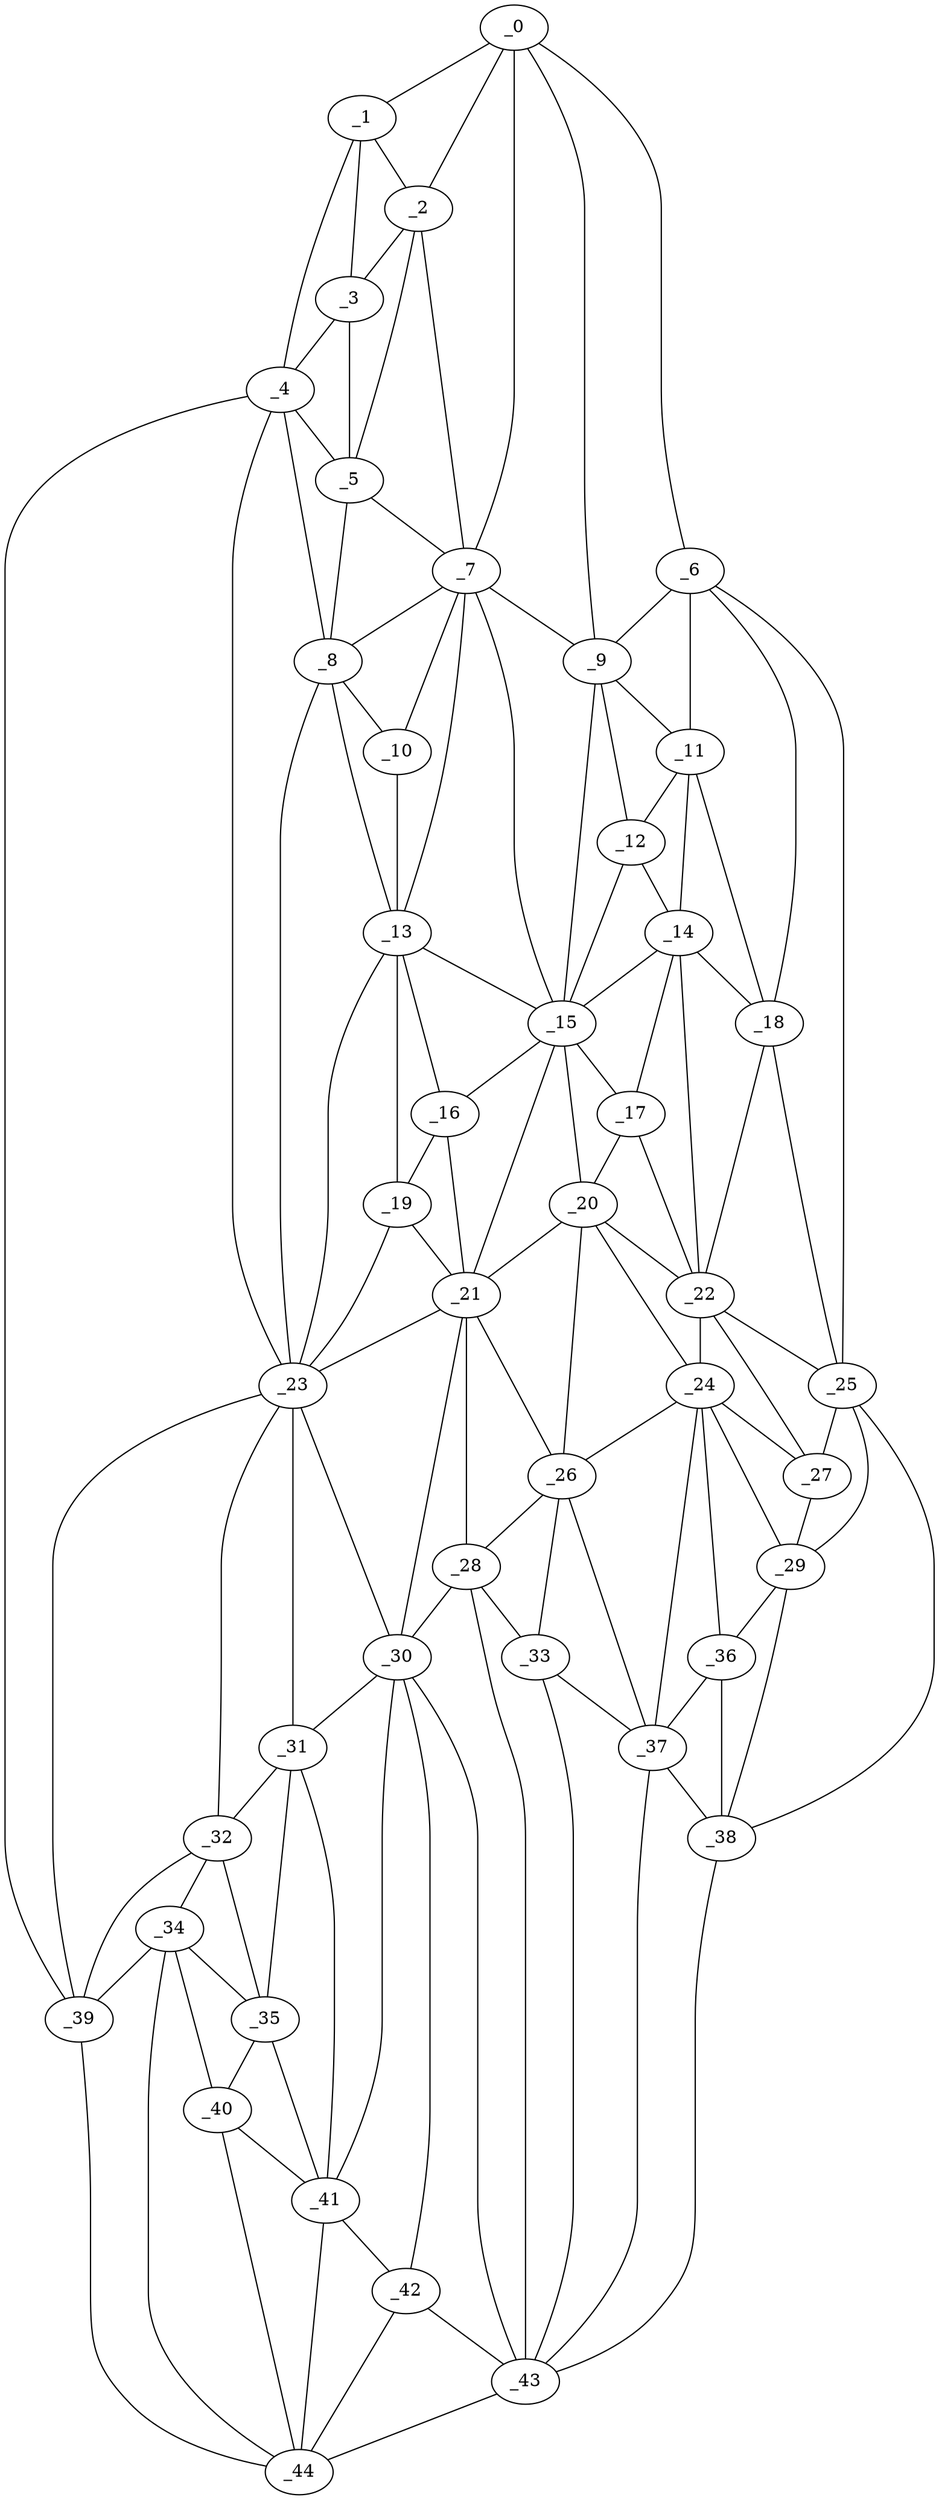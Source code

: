 graph "obj59__180.gxl" {
	_0	 [x=22,
		y=94];
	_1	 [x=30,
		y=31];
	_0 -- _1	 [valence=1];
	_2	 [x=34,
		y=37];
	_0 -- _2	 [valence=2];
	_6	 [x=51,
		y=109];
	_0 -- _6	 [valence=1];
	_7	 [x=53,
		y=56];
	_0 -- _7	 [valence=2];
	_9	 [x=54,
		y=90];
	_0 -- _9	 [valence=2];
	_1 -- _2	 [valence=1];
	_3	 [x=37,
		y=28];
	_1 -- _3	 [valence=2];
	_4	 [x=41,
		y=15];
	_1 -- _4	 [valence=1];
	_2 -- _3	 [valence=2];
	_5	 [x=50,
		y=35];
	_2 -- _5	 [valence=2];
	_2 -- _7	 [valence=2];
	_3 -- _4	 [valence=1];
	_3 -- _5	 [valence=1];
	_4 -- _5	 [valence=2];
	_8	 [x=54,
		y=38];
	_4 -- _8	 [valence=1];
	_23	 [x=88,
		y=42];
	_4 -- _23	 [valence=2];
	_39	 [x=124,
		y=19];
	_4 -- _39	 [valence=1];
	_5 -- _7	 [valence=2];
	_5 -- _8	 [valence=2];
	_6 -- _9	 [valence=1];
	_11	 [x=58,
		y=103];
	_6 -- _11	 [valence=2];
	_18	 [x=76,
		y=106];
	_6 -- _18	 [valence=1];
	_25	 [x=96,
		y=110];
	_6 -- _25	 [valence=1];
	_7 -- _8	 [valence=1];
	_7 -- _9	 [valence=1];
	_10	 [x=58,
		y=50];
	_7 -- _10	 [valence=2];
	_13	 [x=68,
		y=51];
	_7 -- _13	 [valence=2];
	_15	 [x=69,
		y=78];
	_7 -- _15	 [valence=2];
	_8 -- _10	 [valence=2];
	_8 -- _13	 [valence=2];
	_8 -- _23	 [valence=2];
	_9 -- _11	 [valence=2];
	_12	 [x=59,
		y=93];
	_9 -- _12	 [valence=2];
	_9 -- _15	 [valence=2];
	_10 -- _13	 [valence=1];
	_11 -- _12	 [valence=2];
	_14	 [x=68,
		y=92];
	_11 -- _14	 [valence=2];
	_11 -- _18	 [valence=1];
	_12 -- _14	 [valence=2];
	_12 -- _15	 [valence=2];
	_13 -- _15	 [valence=1];
	_16	 [x=75,
		y=53];
	_13 -- _16	 [valence=2];
	_19	 [x=80,
		y=52];
	_13 -- _19	 [valence=1];
	_13 -- _23	 [valence=2];
	_14 -- _15	 [valence=2];
	_17	 [x=75,
		y=80];
	_14 -- _17	 [valence=2];
	_14 -- _18	 [valence=2];
	_22	 [x=87,
		y=101];
	_14 -- _22	 [valence=2];
	_15 -- _16	 [valence=1];
	_15 -- _17	 [valence=1];
	_20	 [x=82,
		y=77];
	_15 -- _20	 [valence=2];
	_21	 [x=87,
		y=66];
	_15 -- _21	 [valence=2];
	_16 -- _19	 [valence=2];
	_16 -- _21	 [valence=1];
	_17 -- _20	 [valence=2];
	_17 -- _22	 [valence=1];
	_18 -- _22	 [valence=1];
	_18 -- _25	 [valence=2];
	_19 -- _21	 [valence=2];
	_19 -- _23	 [valence=1];
	_20 -- _21	 [valence=1];
	_20 -- _22	 [valence=2];
	_24	 [x=96,
		y=90];
	_20 -- _24	 [valence=1];
	_26	 [x=97,
		y=77];
	_20 -- _26	 [valence=2];
	_21 -- _23	 [valence=2];
	_21 -- _26	 [valence=1];
	_28	 [x=107,
		y=60];
	_21 -- _28	 [valence=2];
	_30	 [x=108,
		y=54];
	_21 -- _30	 [valence=1];
	_22 -- _24	 [valence=2];
	_22 -- _25	 [valence=1];
	_27	 [x=99,
		y=103];
	_22 -- _27	 [valence=2];
	_23 -- _30	 [valence=2];
	_31	 [x=110,
		y=47];
	_23 -- _31	 [valence=2];
	_32	 [x=112,
		y=38];
	_23 -- _32	 [valence=1];
	_23 -- _39	 [valence=1];
	_24 -- _26	 [valence=2];
	_24 -- _27	 [valence=1];
	_29	 [x=107,
		y=103];
	_24 -- _29	 [valence=1];
	_36	 [x=118,
		y=98];
	_24 -- _36	 [valence=2];
	_37	 [x=121,
		y=86];
	_24 -- _37	 [valence=2];
	_25 -- _27	 [valence=1];
	_25 -- _29	 [valence=2];
	_38	 [x=121,
		y=108];
	_25 -- _38	 [valence=1];
	_26 -- _28	 [valence=2];
	_33	 [x=112,
		y=70];
	_26 -- _33	 [valence=2];
	_26 -- _37	 [valence=1];
	_27 -- _29	 [valence=2];
	_28 -- _30	 [valence=2];
	_28 -- _33	 [valence=1];
	_43	 [x=125,
		y=61];
	_28 -- _43	 [valence=2];
	_29 -- _36	 [valence=1];
	_29 -- _38	 [valence=1];
	_30 -- _31	 [valence=1];
	_41	 [x=125,
		y=51];
	_30 -- _41	 [valence=2];
	_42	 [x=125,
		y=55];
	_30 -- _42	 [valence=2];
	_30 -- _43	 [valence=1];
	_31 -- _32	 [valence=2];
	_35	 [x=117,
		y=43];
	_31 -- _35	 [valence=2];
	_31 -- _41	 [valence=2];
	_34	 [x=117,
		y=38];
	_32 -- _34	 [valence=1];
	_32 -- _35	 [valence=2];
	_32 -- _39	 [valence=1];
	_33 -- _37	 [valence=1];
	_33 -- _43	 [valence=2];
	_34 -- _35	 [valence=1];
	_34 -- _39	 [valence=1];
	_40	 [x=125,
		y=41];
	_34 -- _40	 [valence=2];
	_44	 [x=126,
		y=33];
	_34 -- _44	 [valence=2];
	_35 -- _40	 [valence=2];
	_35 -- _41	 [valence=2];
	_36 -- _37	 [valence=1];
	_36 -- _38	 [valence=2];
	_37 -- _38	 [valence=1];
	_37 -- _43	 [valence=2];
	_38 -- _43	 [valence=1];
	_39 -- _44	 [valence=1];
	_40 -- _41	 [valence=1];
	_40 -- _44	 [valence=1];
	_41 -- _42	 [valence=1];
	_41 -- _44	 [valence=2];
	_42 -- _43	 [valence=1];
	_42 -- _44	 [valence=2];
	_43 -- _44	 [valence=1];
}
